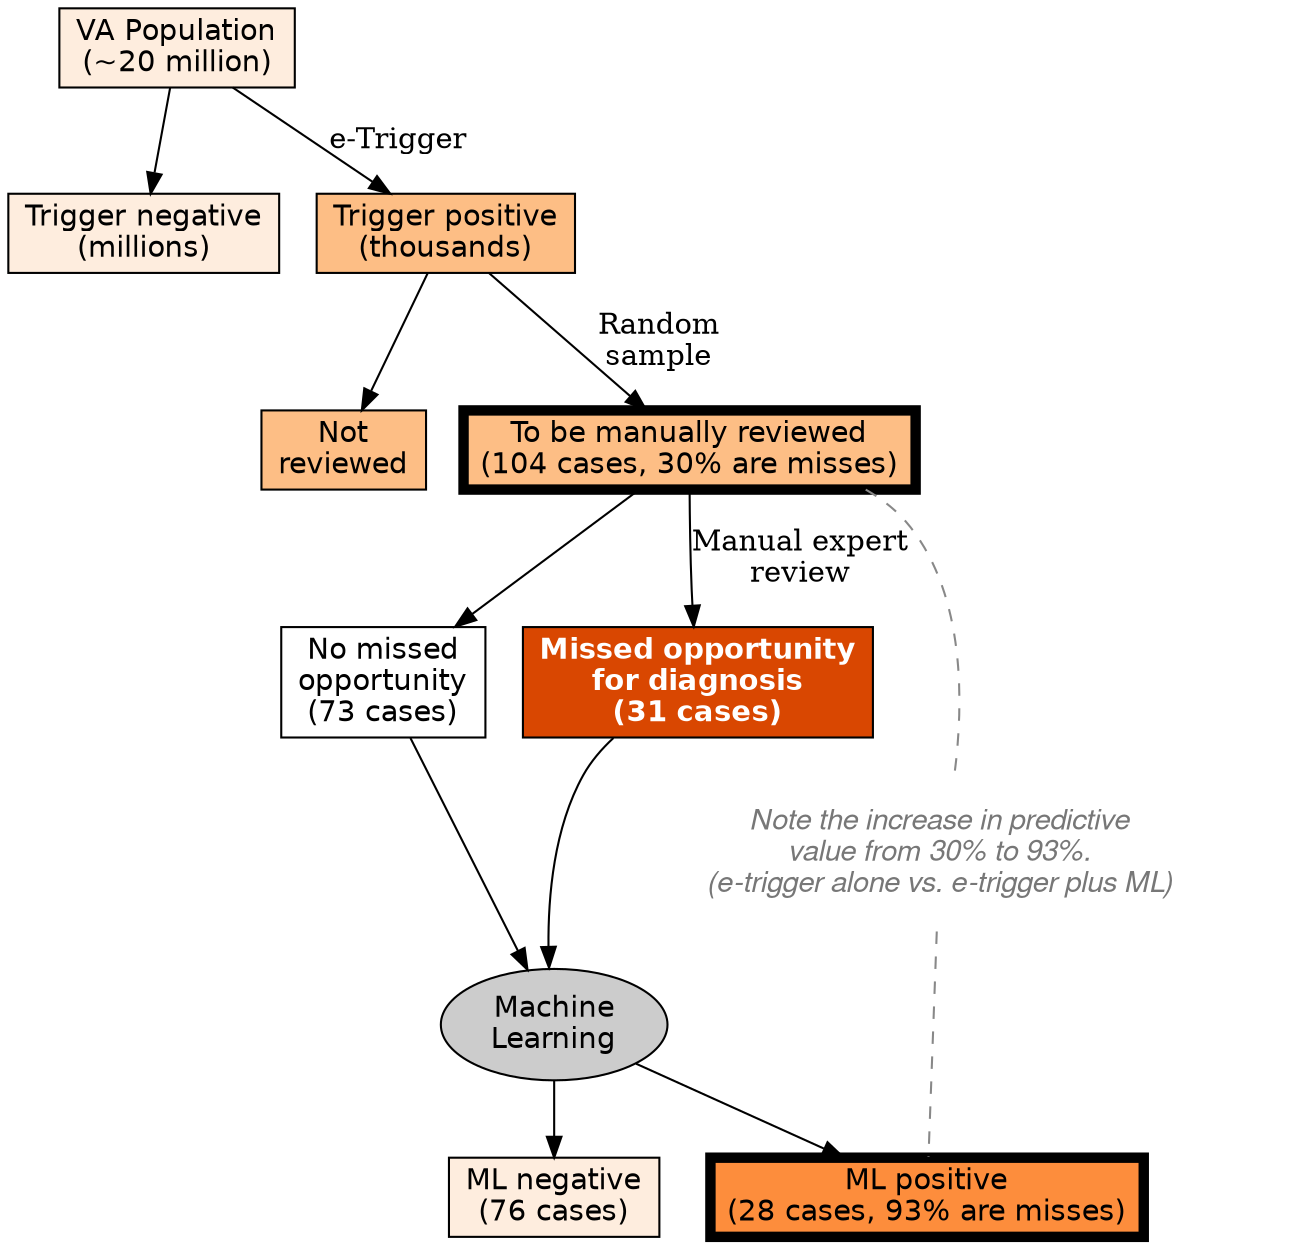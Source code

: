 digraph G {

node [style = filled, fillcolor="white", fontname="Helvetica", colorscheme="oranges4"]
  //rankdir = "LR";

// Rectangles for number of charts

twentyMillion [shape="rectangle", label="VA Population\n(~20 million)", fillcolor=1];
millionsNeg [shape="rectangle", label="Trigger negative\n(millions)", fillcolor=1];
thousands [shape="rectangle", label="Trigger positive\n(thousands)", fillcolor=2];

notReview [shape="rectangle" label="Not\nreviewed", fillcolor=2];
hundredReview [shape="rectangle", label="To be manually reviewed\n(104 cases, 30% are misses)", fillcolor=2, penwidth=5];

noMissedOD [shape="rectangle", label="No missed\nopportunity\n(73 cases)"];
MissedOD [shape="rectangle", label="Missed opportunity\nfor diagnosis\n(31 cases)", fillcolor=4, fontcolor="white", fontname="Helvetica-Bold"];

mlneg [shape="rectangle", fillcolor=1, label="ML negative\n(76 cases)"];
mlpos [shape="rectangle", fillcolor=3, label="ML positive\n(28 cases, 93% are misses)", penwidth=5];  // color 3 is used only for ML +

ML [fillcolor="#cccccc", label="Machine\nLearning"];




// Edges

twentyMillion -> millionsNeg;
twentyMillion -> thousands [label="e-Trigger"];

thousands -> notReview;
thousands -> hundredReview [label="Random\nsample"];

hundredReview -> noMissedOD;
hundredReview -> MissedOD [label="Manual expert\nreview"];

noMissedOD -> ML;
MissedOD -> ML;

ML -> mlneg;
ML -> mlpos;

MLImproves[penwidth=0, label="Note the increase in predictive\nvalue from 30% to 93%.\n(e-trigger alone vs. e-trigger plus ML)", fontcolor="#777777", fontname="Helvetica Italic"]
hundredReview -> MLImproves [style=dashed, dir=none, color="#888888"]
MLImproves -> mlpos [style=dashed, dir=none, color="#888888"]

}
